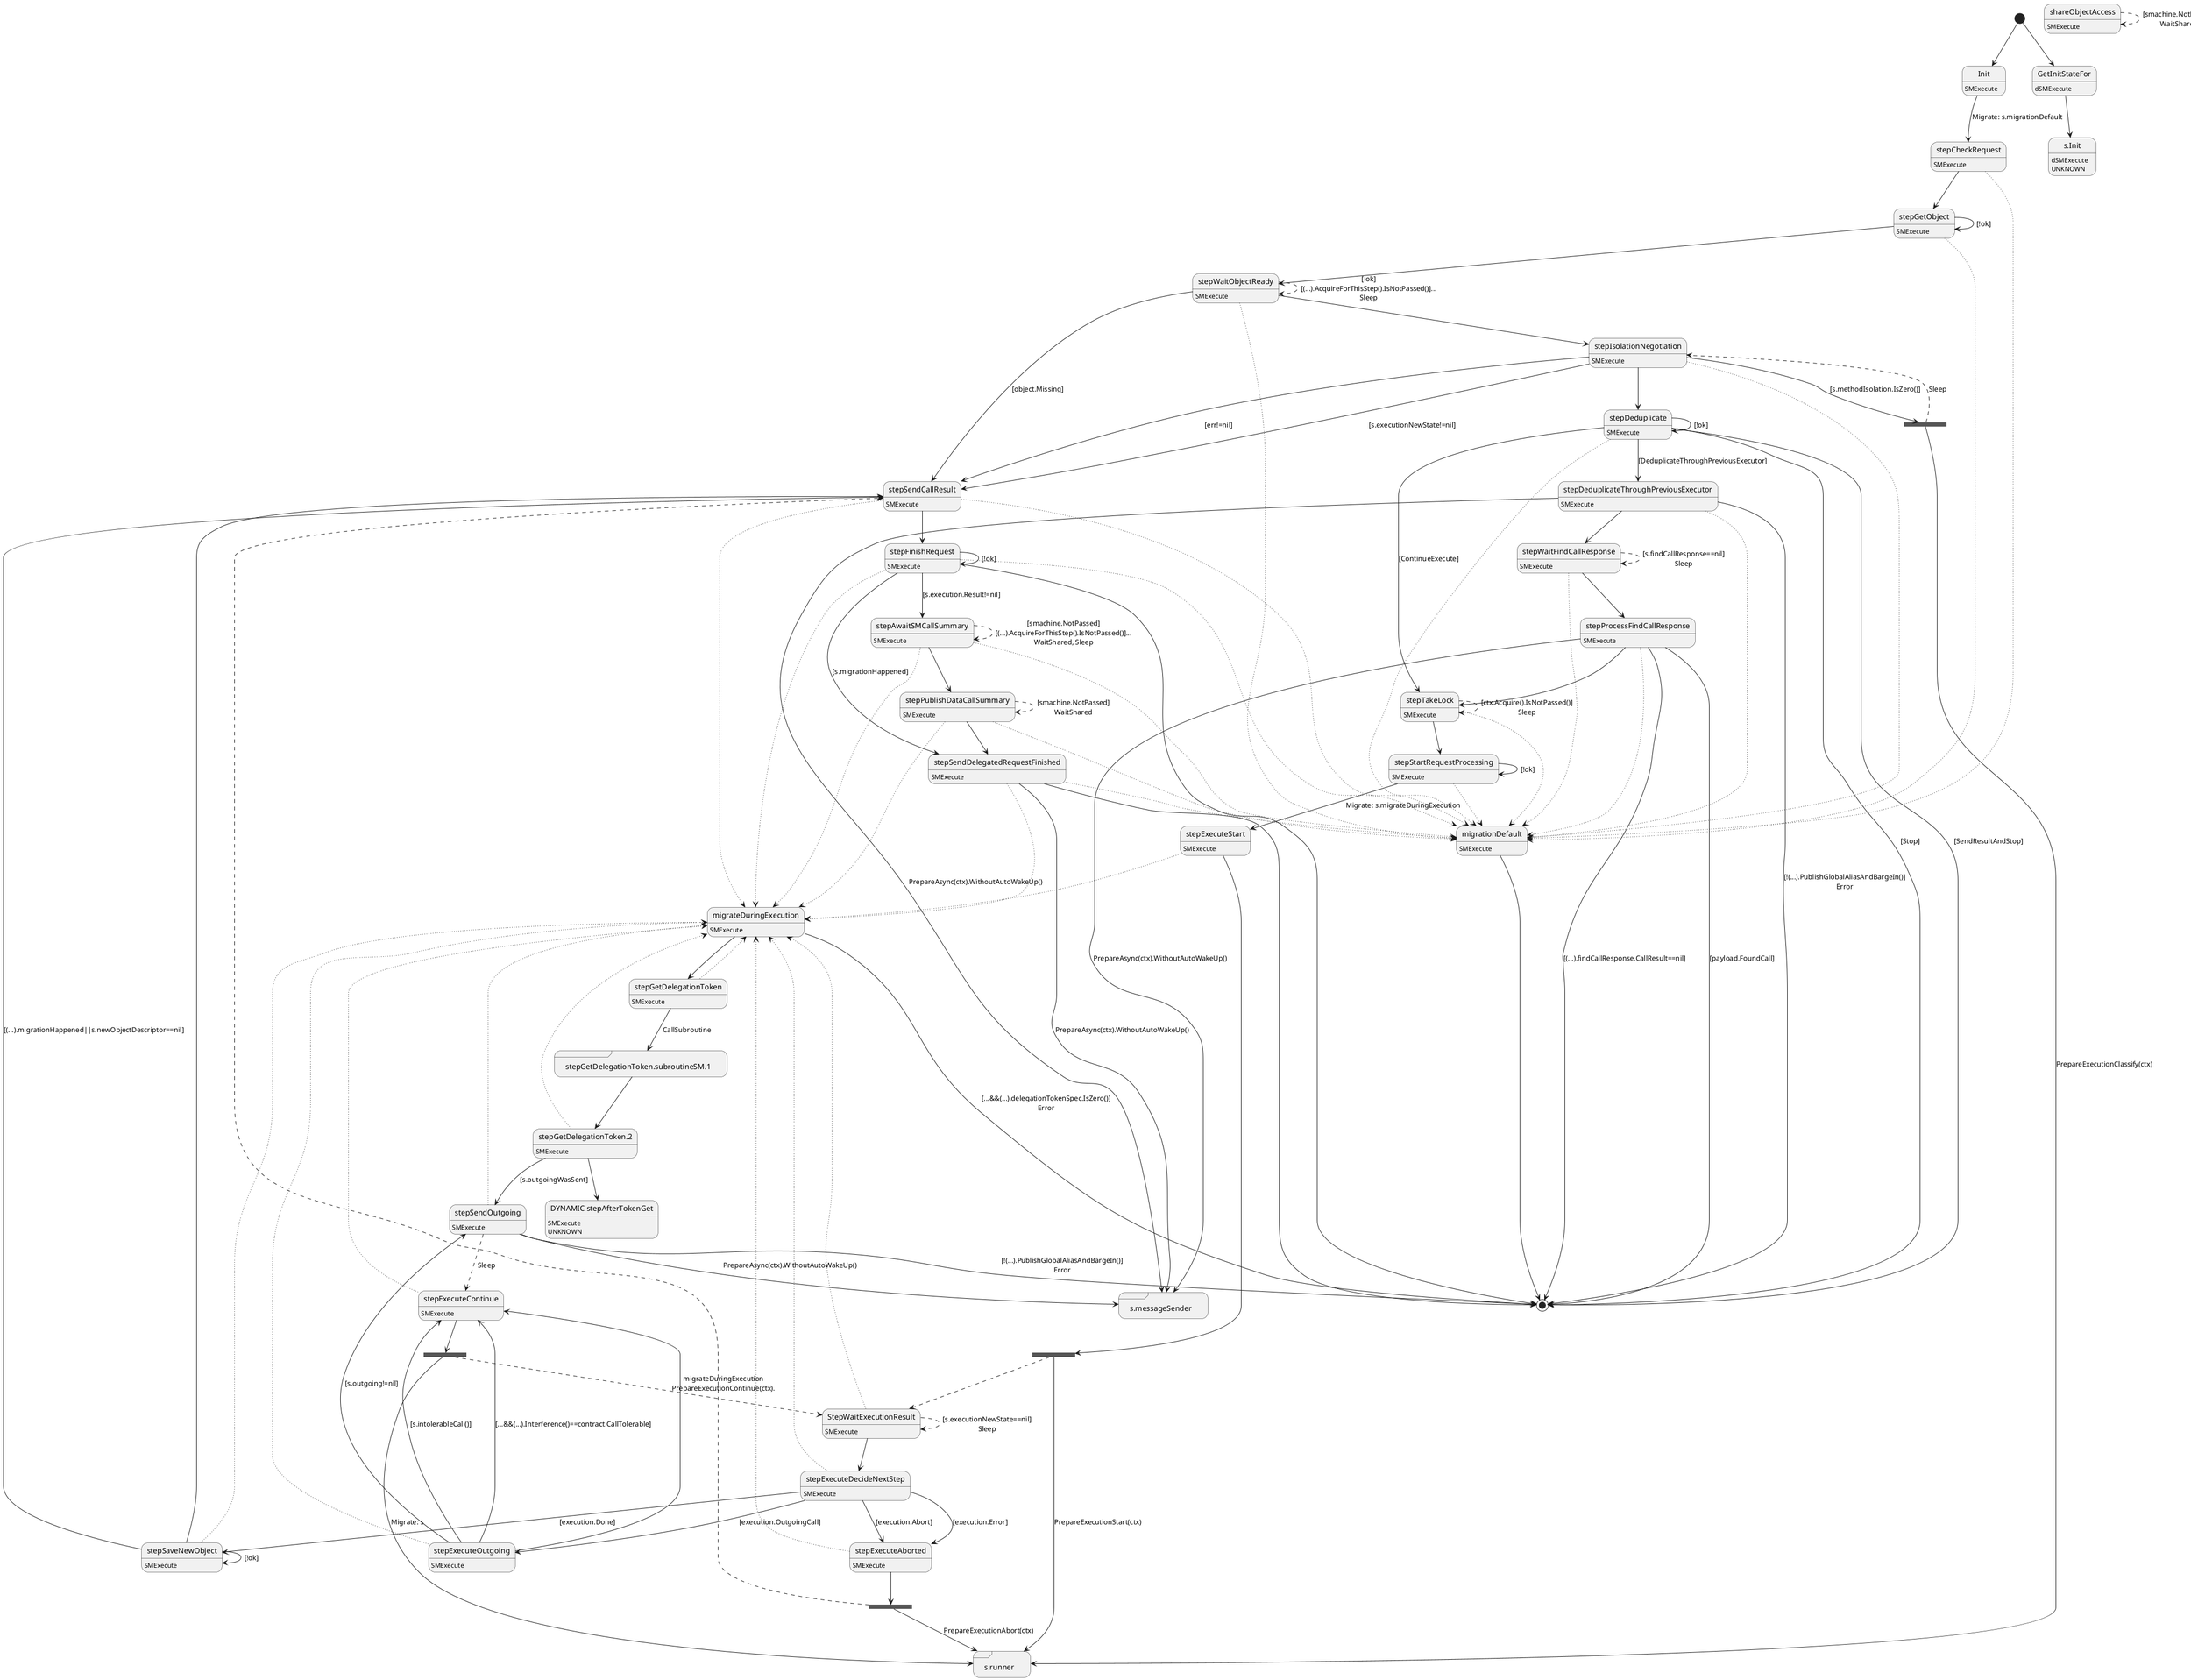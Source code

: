 @startuml
state "Init" as T01_S002
T01_S002 : SMExecute
[*] --> T01_S002
T01_S002 --> T01_S003 : Migrate: s.migrationDefault
state "StepWaitExecutionResult" as T01_S020
T01_S020 : SMExecute
T01_S020 --[dotted]> T01_S015
T01_S020 --[dashed]> T01_S020 : [s.executionNewState==nil]\nSleep
T01_S020 --> T01_S021
state "migrateDuringExecution" as T01_S015
T01_S015 : SMExecute
T01_S015 --> [*] : [...&&(...).delegationTokenSpec.IsZero()]\nError
T01_S015 --> T01_S016
state "migrationDefault" as T01_S001
T01_S001 : SMExecute
T01_S001 --> [*]
state "s.messageSender" as T01_S010 <<sdlreceive>>
T01_S010 : DUPLICATE
state "s.runner" as T01_S007 <<sdlreceive>>
T01_S007 : DUPLICATE
state "shareObjectAccess" as T01_S032
T01_S032 : SMExecute
T01_S032 --[dashed]> T01_S032 : [smachine.NotPassed]\nWaitShared
state "stepAwaitSMCallSummary" as T01_S027
T01_S027 : SMExecute
T01_S027 --[dotted]> T01_S015
T01_S027 --[dotted]> T01_S001
T01_S027 --[dashed]> T01_S027 : [smachine.NotPassed]\n[(...).AcquireForThisStep().IsNotPassed()]...\nWaitShared, Sleep
T01_S027 --> T01_S028
state "stepCheckRequest" as T01_S003
T01_S003 : SMExecute
T01_S003 --[dotted]> T01_S001
T01_S003 --> T01_S004
state "stepDeduplicate" as T01_S008
T01_S008 : SMExecute
T01_S008 --[dotted]> T01_S001
T01_S008 --> T01_S008 : [!ok]
T01_S008 --> [*] : [Stop]
T01_S008 --> [*] : [SendResultAndStop]
T01_S008 --> T01_S009 : [DeduplicateThroughPreviousExecutor]
T01_S008 --> T01_S013 : [ContinueExecute]
state "stepDeduplicateThroughPreviousExecutor" as T01_S009
T01_S009 : SMExecute
T01_S009 --[dotted]> T01_S001
T01_S009 --> [*] : [!(...).PublishGlobalAliasAndBargeIn()]\nError
T01_S009 --> T01_S010 : PrepareAsync(ctx).WithoutAutoWakeUp()
T01_S009 --> T01_S011
state "stepExecuteAborted" as T01_S023
T01_S023 : SMExecute
T01_S023 --[dotted]> T01_S015
state T01_U001 <<fork>>
T01_S023 --> T01_U001
T01_U001 --> T01_S007 : PrepareExecutionAbort(ctx)
T01_U001 --[dashed]> T01_S030
state "stepExecuteContinue" as T01_S025
T01_S025 : SMExecute
T01_S025 --[dotted]> T01_S015
state T01_U002 <<fork>>
T01_S025 --> T01_U002
T01_U002 --> T01_S007 : Migrate: s
T01_U002 --[dashed]> T01_S020 : migrateDuringExecution\nPrepareExecutionContinue(ctx).
state "stepExecuteDecideNextStep" as T01_S021
T01_S021 : SMExecute
T01_S021 --[dotted]> T01_S015
T01_S021 --> T01_S026 : [execution.Done]
T01_S021 --> T01_S023 : [execution.Error]
T01_S021 --> T01_S023 : [execution.Abort]
T01_S021 --> T01_S022 : [execution.OutgoingCall]
state "stepExecuteOutgoing" as T01_S022
T01_S022 : SMExecute
T01_S022 --[dotted]> T01_S015
T01_S022 --> T01_S025 : [s.intolerableCall()]
T01_S022 --> T01_S025 : [...&&(...).Interference()==contract.CallTolerable]
T01_S022 --> T01_S024 : [s.outgoing!=nil]
T01_S022 --> T01_S025
state "stepExecuteStart" as T01_S019
T01_S019 : SMExecute
T01_S019 --[dotted]> T01_S015
state T01_U003 <<fork>>
T01_S019 --> T01_U003
T01_U003 --> T01_S007 : PrepareExecutionStart(ctx)
T01_U003 --[dashed]> T01_S020
state "stepFinishRequest" as T01_S031
T01_S031 : SMExecute
T01_S031 --[dotted]> T01_S015
T01_S031 --[dotted]> T01_S001
T01_S031 --> T01_S027 : [s.execution.Result!=nil]
T01_S031 --> T01_S029 : [s.migrationHappened]
T01_S031 --> T01_S031 : [!ok]
T01_S031 --> [*]
state "stepGetDelegationToken" as T01_S016
T01_S016 : SMExecute
T01_S016 --[dotted]> T01_S015
T01_S016 --> T01_S017 : CallSubroutine
state "stepGetDelegationToken.2" as T01_S018
T01_S018 : SMExecute
T01_S018 --[dotted]> T01_S015
T01_S018 --> T01_S024 : [s.outgoingWasSent]
state "DYNAMIC stepAfterTokenGet" as T01_U004
T01_U004 : SMExecute
T01_U004 : UNKNOWN 
T01_S018 --> T01_U004
state "stepGetDelegationToken.subroutineSM.1" as T01_S017 <<sdlreceive>>
T01_S017 --> T01_S018
state "stepGetObject" as T01_S004
T01_S004 : SMExecute
T01_S004 --[dotted]> T01_S001
T01_S004 --> T01_S004 : [!ok]
T01_S004 --> T01_S005
state "stepIsolationNegotiation" as T01_S006
T01_S006 : SMExecute
T01_S006 --[dotted]> T01_S001
T01_S006 --> T01_S030 : [s.executionNewState!=nil]
state T01_U005 <<fork>>
T01_S006 --> T01_U005 : [s.methodIsolation.IsZero()]
T01_U005 --> T01_S007 : PrepareExecutionClassify(ctx)
T01_U005 --[dashed]> T01_S006 : Sleep
T01_S006 --> T01_S030 : [err!=nil]
T01_S006 --> T01_S008
state "stepProcessFindCallResponse" as T01_S012
T01_S012 : SMExecute
T01_S012 --[dotted]> T01_S001
T01_S012 --> [*] : [(...).findCallResponse.CallResult==nil]
T01_S012 --> T01_S010 : PrepareAsync(ctx).WithoutAutoWakeUp()
T01_S012 --> [*] : [payload.FoundCall]
T01_S012 --> T01_S013
state "stepPublishDataCallSummary" as T01_S028
T01_S028 : SMExecute
T01_S028 --[dotted]> T01_S015
T01_S028 --[dotted]> T01_S001
T01_S028 --[dashed]> T01_S028 : [smachine.NotPassed]\nWaitShared
T01_S028 --> T01_S029
state "stepSaveNewObject" as T01_S026
T01_S026 : SMExecute
T01_S026 --[dotted]> T01_S015
T01_S026 --> T01_S030 : [(...).migrationHappened||s.newObjectDescriptor==nil]
T01_S026 --> T01_S026 : [!ok]
T01_S026 --> T01_S030
state "stepSendCallResult" as T01_S030
T01_S030 : SMExecute
T01_S030 --[dotted]> T01_S015
T01_S030 --[dotted]> T01_S001
T01_S030 --> T01_S031
state "stepSendDelegatedRequestFinished" as T01_S029
T01_S029 : SMExecute
T01_S029 --[dotted]> T01_S015
T01_S029 --[dotted]> T01_S001
T01_S029 --> T01_S010 : PrepareAsync(ctx).WithoutAutoWakeUp()
T01_S029 --> [*]
state "stepSendOutgoing" as T01_S024
T01_S024 : SMExecute
T01_S024 --[dotted]> T01_S015
T01_S024 --> [*] : [!(...).PublishGlobalAliasAndBargeIn()]\nError
T01_S024 --> T01_S010 : PrepareAsync(ctx).WithoutAutoWakeUp()
T01_S024 --[dashed]> T01_S025 : Sleep
state "stepStartRequestProcessing" as T01_S014
T01_S014 : SMExecute
T01_S014 --[dotted]> T01_S001
T01_S014 --> T01_S014 : [!ok]
T01_S014 --> T01_S019 : Migrate: s.migrateDuringExecution
state "stepTakeLock" as T01_S013
T01_S013 : SMExecute
T01_S013 --[dotted]> T01_S001
T01_S013 --[dashed]> T01_S013 : [ctx.Acquire().IsNotPassed()]\nSleep
T01_S013 --> T01_S014
state "stepWaitFindCallResponse" as T01_S011
T01_S011 : SMExecute
T01_S011 --[dotted]> T01_S001
T01_S011 --[dashed]> T01_S011 : [s.findCallResponse==nil]\nSleep
T01_S011 --> T01_S012
state "stepWaitObjectReady" as T01_S005
T01_S005 : SMExecute
T01_S005 --[dotted]> T01_S001
T01_S005 --[dashed]> T01_S005 : [!ok]\n[(...).AcquireForThisStep().IsNotPassed()]...\nSleep
T01_S005 --> T01_S030 : [object.Missing]
T01_S005 --> T01_S006
state "GetInitStateFor" as T00_S001
T00_S001 : dSMExecute
[*] --> T00_S001
state "s.Init" as T00_U006
T00_U006 : dSMExecute
T00_U006 : UNKNOWN 
T00_S001 --> T00_U006
@enduml
